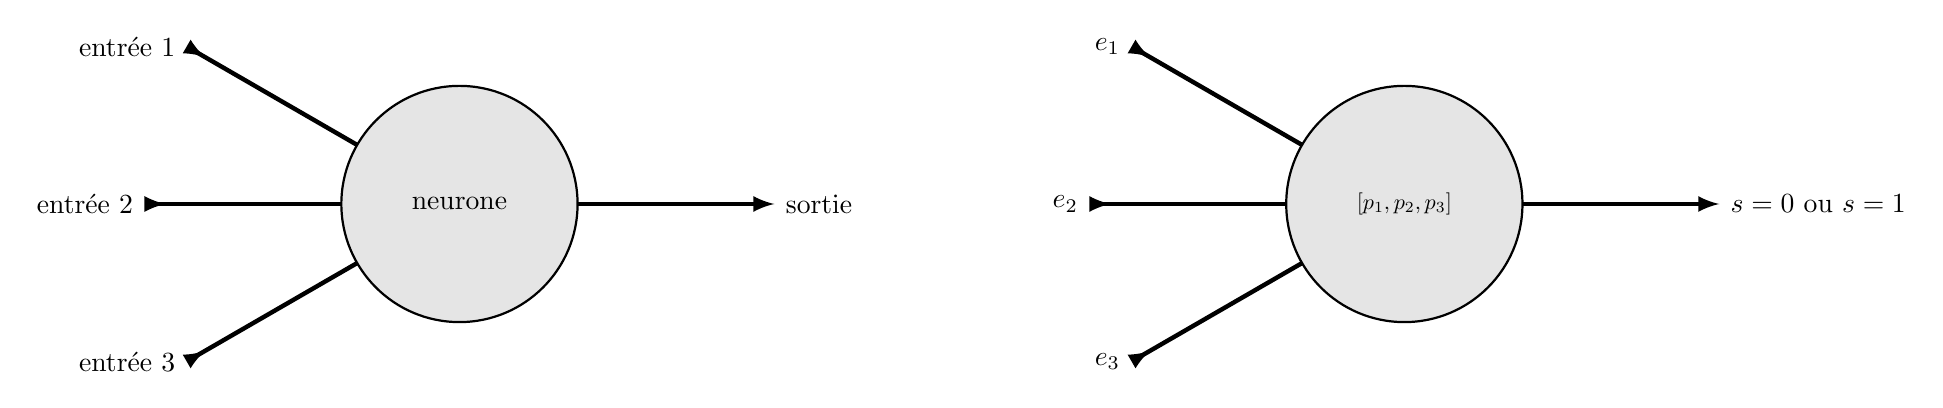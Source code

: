 \begin{tikzpicture}[scale=0.5]

\begin{scope}
\draw[thick,fill=black!10] (0,0) circle (3);
\draw[-<,>=latex,ultra thick]  (150:3) -- (150:8) node[left] {entr\'ee 1};
\draw[-<,>=latex,ultra thick]  (180:3) -- (180:8) node[left] {entr\'ee 2};
\draw[-<,>=latex,ultra thick]  (210:3) -- (210:8) node[left] {entr\'ee 3};
\draw[->,>=latex,ultra thick] (0:3) --  (8,0) node[right] {sortie};
\node at (0,0) {neurone};
\end{scope}

\begin{scope}[xshift=24cm]
\draw[thick,fill=black!10] (0,0) circle (3);
\draw[-<,>=latex,ultra thick]  (150:3) -- (150:8) node[left] {$e_1$};
\draw[-<,>=latex,ultra thick]  (180:3) -- (180:8) node[left] {$e_2$};
\draw[-<,>=latex,ultra thick]  (210:3) -- (210:8) node[left] {$e_3$};
\draw[->,>=latex,ultra thick] (0:3) --  (8,0) node[right] {$s = 0$ ou $s = 1$};
\node[scale=0.8] at (0,0) {$[p_1,p_2,p_3]$};
\end{scope}

\end{tikzpicture}  